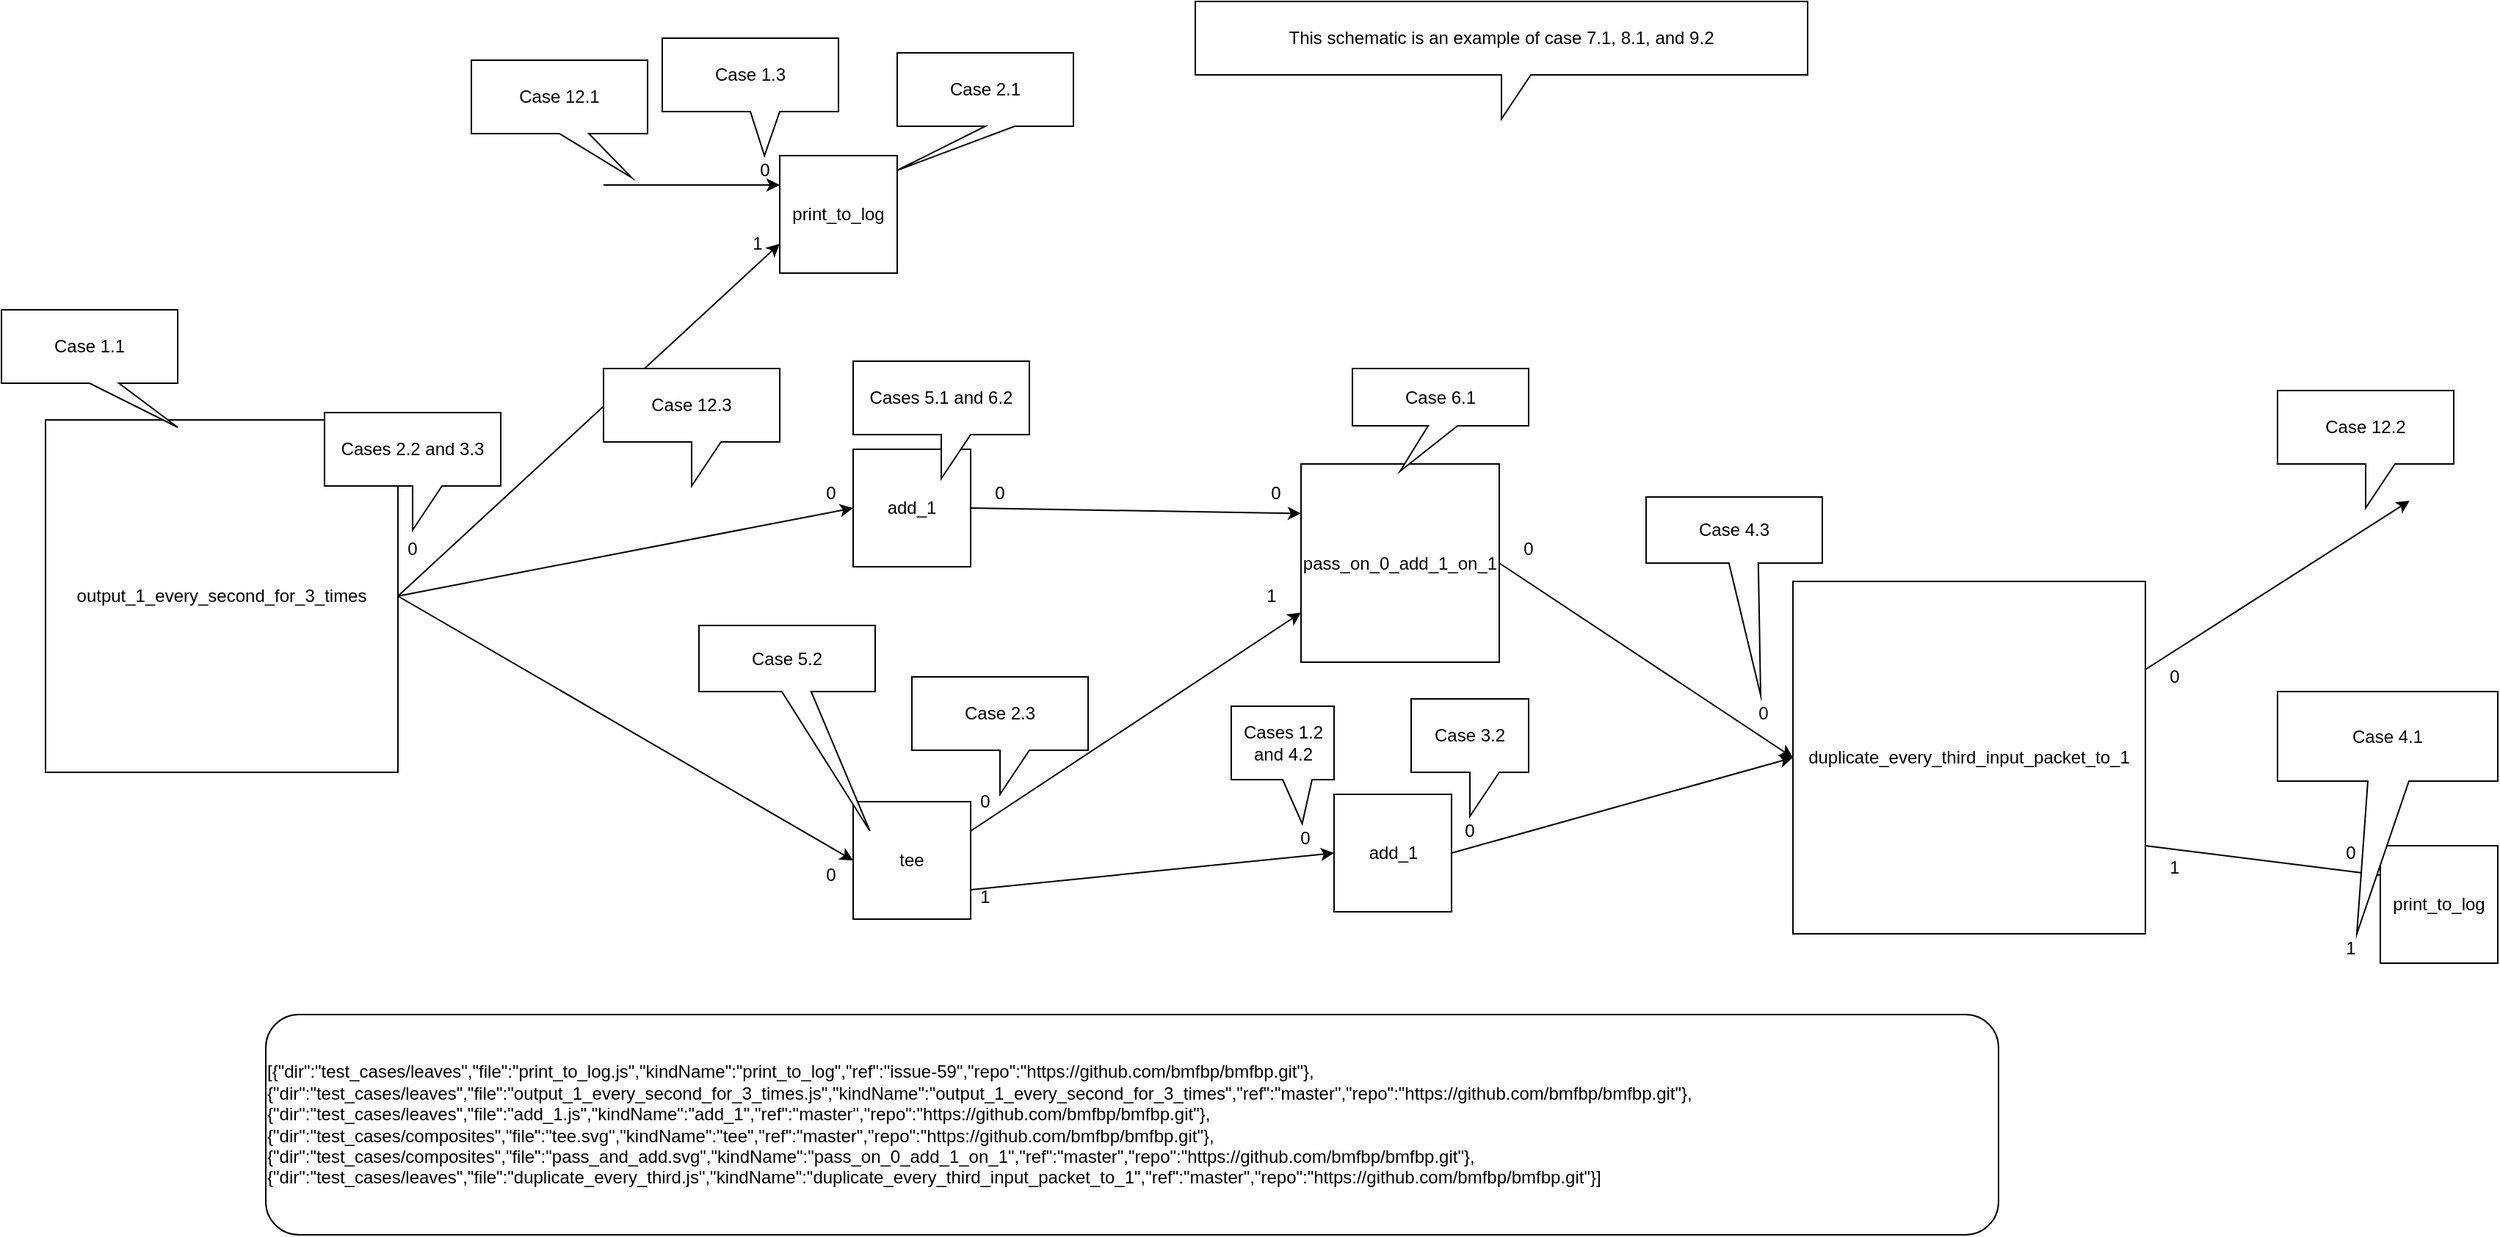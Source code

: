 <mxfile version="10.7.7" type="device"><diagram id="bfi7ot3Z7gwXPceiEGfU" name="top_level"><mxGraphModel dx="2168" dy="659" grid="1" gridSize="10" guides="1" tooltips="1" connect="1" arrows="1" fold="1" page="1" pageScale="1" pageWidth="850" pageHeight="1100" math="0" shadow="0"><root><mxCell id="0"/><mxCell id="1" parent="0"/><mxCell id="NRJXGvWczwdZuvrpRQ3K-1" value="output_1_every_second_for_3_times&lt;br&gt;" style="whiteSpace=wrap;html=1;aspect=fixed;" parent="1" vertex="1"><mxGeometry x="-110" y="315" width="240" height="240" as="geometry"/></mxCell><mxCell id="NRJXGvWczwdZuvrpRQ3K-2" value="print_to_log" style="whiteSpace=wrap;html=1;aspect=fixed;" parent="1" vertex="1"><mxGeometry x="390" y="135" width="80" height="80" as="geometry"/></mxCell><mxCell id="NRJXGvWczwdZuvrpRQ3K-3" value="add_1" style="whiteSpace=wrap;html=1;aspect=fixed;" parent="1" vertex="1"><mxGeometry x="440" y="335" width="80" height="80" as="geometry"/></mxCell><mxCell id="NRJXGvWczwdZuvrpRQ3K-4" value="tee" style="whiteSpace=wrap;html=1;aspect=fixed;" parent="1" vertex="1"><mxGeometry x="440" y="575" width="80" height="80" as="geometry"/></mxCell><mxCell id="NRJXGvWczwdZuvrpRQ3K-5" value="pass_on_0_add_1_on_1" style="whiteSpace=wrap;html=1;aspect=fixed;" parent="1" vertex="1"><mxGeometry x="745" y="345" width="135" height="135" as="geometry"/></mxCell><mxCell id="NRJXGvWczwdZuvrpRQ3K-6" value="add_1" style="whiteSpace=wrap;html=1;aspect=fixed;" parent="1" vertex="1"><mxGeometry x="767.5" y="570" width="80" height="80" as="geometry"/></mxCell><mxCell id="NRJXGvWczwdZuvrpRQ3K-7" value="duplicate_every_third_input_packet_to_1" style="whiteSpace=wrap;html=1;aspect=fixed;" parent="1" vertex="1"><mxGeometry x="1080" y="425" width="240" height="240" as="geometry"/></mxCell><mxCell id="NRJXGvWczwdZuvrpRQ3K-8" value="" style="endArrow=classic;html=1;exitX=1;exitY=0.5;exitDx=0;exitDy=0;entryX=0;entryY=0.75;entryDx=0;entryDy=0;" parent="1" source="NRJXGvWczwdZuvrpRQ3K-1" target="NRJXGvWczwdZuvrpRQ3K-2" edge="1"><mxGeometry width="50" height="50" relative="1" as="geometry"><mxPoint x="130" y="305" as="sourcePoint"/><mxPoint x="180" y="255" as="targetPoint"/></mxGeometry></mxCell><mxCell id="NRJXGvWczwdZuvrpRQ3K-9" value="" style="endArrow=classic;html=1;exitX=1;exitY=0.5;exitDx=0;exitDy=0;entryX=0;entryY=0.5;entryDx=0;entryDy=0;" parent="1" source="NRJXGvWczwdZuvrpRQ3K-1" target="NRJXGvWczwdZuvrpRQ3K-3" edge="1"><mxGeometry width="50" height="50" relative="1" as="geometry"><mxPoint x="140" y="365" as="sourcePoint"/><mxPoint x="250" y="235" as="targetPoint"/></mxGeometry></mxCell><mxCell id="NRJXGvWczwdZuvrpRQ3K-10" value="" style="endArrow=classic;html=1;exitX=1;exitY=0.5;exitDx=0;exitDy=0;entryX=0;entryY=0.5;entryDx=0;entryDy=0;" parent="1" source="NRJXGvWczwdZuvrpRQ3K-1" target="NRJXGvWczwdZuvrpRQ3K-4" edge="1"><mxGeometry width="50" height="50" relative="1" as="geometry"><mxPoint x="150" y="375" as="sourcePoint"/><mxPoint x="260" y="245" as="targetPoint"/></mxGeometry></mxCell><mxCell id="NRJXGvWczwdZuvrpRQ3K-11" value="" style="endArrow=classic;html=1;exitX=1;exitY=0.5;exitDx=0;exitDy=0;entryX=0;entryY=0.25;entryDx=0;entryDy=0;" parent="1" source="NRJXGvWczwdZuvrpRQ3K-3" target="NRJXGvWczwdZuvrpRQ3K-5" edge="1"><mxGeometry width="50" height="50" relative="1" as="geometry"><mxPoint x="160" y="385" as="sourcePoint"/><mxPoint x="270" y="255" as="targetPoint"/></mxGeometry></mxCell><mxCell id="NRJXGvWczwdZuvrpRQ3K-12" value="" style="endArrow=classic;html=1;exitX=1;exitY=0.25;exitDx=0;exitDy=0;entryX=0;entryY=0.75;entryDx=0;entryDy=0;" parent="1" source="NRJXGvWczwdZuvrpRQ3K-4" target="NRJXGvWczwdZuvrpRQ3K-5" edge="1"><mxGeometry width="50" height="50" relative="1" as="geometry"><mxPoint x="170" y="395" as="sourcePoint"/><mxPoint x="280" y="265" as="targetPoint"/></mxGeometry></mxCell><mxCell id="NRJXGvWczwdZuvrpRQ3K-14" value="" style="endArrow=classic;html=1;exitX=1;exitY=0.75;exitDx=0;exitDy=0;entryX=0;entryY=0.5;entryDx=0;entryDy=0;" parent="1" source="NRJXGvWczwdZuvrpRQ3K-4" target="NRJXGvWczwdZuvrpRQ3K-6" edge="1"><mxGeometry width="50" height="50" relative="1" as="geometry"><mxPoint x="180" y="405" as="sourcePoint"/><mxPoint x="290" y="275" as="targetPoint"/></mxGeometry></mxCell><mxCell id="NRJXGvWczwdZuvrpRQ3K-15" value="" style="endArrow=classic;html=1;exitX=1;exitY=0.5;exitDx=0;exitDy=0;entryX=0;entryY=0.5;entryDx=0;entryDy=0;" parent="1" source="NRJXGvWczwdZuvrpRQ3K-6" target="NRJXGvWczwdZuvrpRQ3K-7" edge="1"><mxGeometry width="50" height="50" relative="1" as="geometry"><mxPoint x="190" y="415" as="sourcePoint"/><mxPoint x="300" y="285" as="targetPoint"/></mxGeometry></mxCell><mxCell id="NRJXGvWczwdZuvrpRQ3K-16" value="" style="endArrow=classic;html=1;exitX=1;exitY=0.5;exitDx=0;exitDy=0;entryX=0;entryY=0.5;entryDx=0;entryDy=0;" parent="1" source="NRJXGvWczwdZuvrpRQ3K-5" target="NRJXGvWczwdZuvrpRQ3K-7" edge="1"><mxGeometry width="50" height="50" relative="1" as="geometry"><mxPoint x="200" y="425" as="sourcePoint"/><mxPoint x="310" y="295" as="targetPoint"/></mxGeometry></mxCell><mxCell id="NRJXGvWczwdZuvrpRQ3K-17" value="" style="endArrow=classic;html=1;entryX=0;entryY=0.25;entryDx=0;entryDy=0;" parent="1" target="NRJXGvWczwdZuvrpRQ3K-2" edge="1"><mxGeometry width="50" height="50" relative="1" as="geometry"><mxPoint x="270" y="155" as="sourcePoint"/><mxPoint x="320" y="305" as="targetPoint"/></mxGeometry></mxCell><mxCell id="NRJXGvWczwdZuvrpRQ3K-18" value="" style="endArrow=classic;html=1;exitX=1;exitY=0.25;exitDx=0;exitDy=0;" parent="1" source="NRJXGvWczwdZuvrpRQ3K-7" edge="1"><mxGeometry width="50" height="50" relative="1" as="geometry"><mxPoint x="1200" y="480" as="sourcePoint"/><mxPoint x="1500" y="370" as="targetPoint"/></mxGeometry></mxCell><mxCell id="NRJXGvWczwdZuvrpRQ3K-19" value="Cases 2.2 and 3.3" style="shape=callout;whiteSpace=wrap;html=1;perimeter=calloutPerimeter;" parent="1" vertex="1"><mxGeometry x="80" y="310" width="120" height="80" as="geometry"/></mxCell><mxCell id="NRJXGvWczwdZuvrpRQ3K-20" value="0" style="text;html=1;strokeColor=none;fillColor=none;align=center;verticalAlign=middle;whiteSpace=wrap;rounded=0;" parent="1" vertex="1"><mxGeometry x="120" y="392.5" width="40" height="20" as="geometry"/></mxCell><mxCell id="NRJXGvWczwdZuvrpRQ3K-22" value="0" style="text;html=1;strokeColor=none;fillColor=none;align=center;verticalAlign=middle;whiteSpace=wrap;rounded=0;" parent="1" vertex="1"><mxGeometry x="360" y="135" width="40" height="20" as="geometry"/></mxCell><mxCell id="NRJXGvWczwdZuvrpRQ3K-23" value="1" style="text;html=1;strokeColor=none;fillColor=none;align=center;verticalAlign=middle;whiteSpace=wrap;rounded=0;" parent="1" vertex="1"><mxGeometry x="355" y="185" width="40" height="20" as="geometry"/></mxCell><mxCell id="NRJXGvWczwdZuvrpRQ3K-24" value="0" style="text;html=1;strokeColor=none;fillColor=none;align=center;verticalAlign=middle;whiteSpace=wrap;rounded=0;" parent="1" vertex="1"><mxGeometry x="405" y="355" width="40" height="20" as="geometry"/></mxCell><mxCell id="NRJXGvWczwdZuvrpRQ3K-25" value="0" style="text;html=1;strokeColor=none;fillColor=none;align=center;verticalAlign=middle;whiteSpace=wrap;rounded=0;" parent="1" vertex="1"><mxGeometry x="405" y="615" width="40" height="20" as="geometry"/></mxCell><mxCell id="NRJXGvWczwdZuvrpRQ3K-26" value="0" style="text;html=1;strokeColor=none;fillColor=none;align=center;verticalAlign=middle;whiteSpace=wrap;rounded=0;" parent="1" vertex="1"><mxGeometry x="520" y="355" width="40" height="20" as="geometry"/></mxCell><mxCell id="NRJXGvWczwdZuvrpRQ3K-28" value="0" style="text;html=1;strokeColor=none;fillColor=none;align=center;verticalAlign=middle;whiteSpace=wrap;rounded=0;" parent="1" vertex="1"><mxGeometry x="707.5" y="355" width="40" height="20" as="geometry"/></mxCell><mxCell id="NRJXGvWczwdZuvrpRQ3K-29" value="1" style="text;html=1;strokeColor=none;fillColor=none;align=center;verticalAlign=middle;whiteSpace=wrap;rounded=0;" parent="1" vertex="1"><mxGeometry x="705" y="425" width="40" height="20" as="geometry"/></mxCell><mxCell id="NRJXGvWczwdZuvrpRQ3K-30" value="0" style="text;html=1;strokeColor=none;fillColor=none;align=center;verticalAlign=middle;whiteSpace=wrap;rounded=0;" parent="1" vertex="1"><mxGeometry x="727.5" y="590" width="40" height="20" as="geometry"/></mxCell><mxCell id="NRJXGvWczwdZuvrpRQ3K-31" value="0" style="text;html=1;strokeColor=none;fillColor=none;align=center;verticalAlign=middle;whiteSpace=wrap;rounded=0;" parent="1" vertex="1"><mxGeometry x="1040" y="505" width="40" height="20" as="geometry"/></mxCell><mxCell id="NRJXGvWczwdZuvrpRQ3K-32" value="0" style="text;html=1;strokeColor=none;fillColor=none;align=center;verticalAlign=middle;whiteSpace=wrap;rounded=0;" parent="1" vertex="1"><mxGeometry x="1320" y="480" width="40" height="20" as="geometry"/></mxCell><mxCell id="NRJXGvWczwdZuvrpRQ3K-33" value="0" style="text;html=1;strokeColor=none;fillColor=none;align=center;verticalAlign=middle;whiteSpace=wrap;rounded=0;" parent="1" vertex="1"><mxGeometry x="510" y="565" width="40" height="20" as="geometry"/></mxCell><mxCell id="NRJXGvWczwdZuvrpRQ3K-34" value="1" style="text;html=1;strokeColor=none;fillColor=none;align=center;verticalAlign=middle;whiteSpace=wrap;rounded=0;" parent="1" vertex="1"><mxGeometry x="510" y="630" width="40" height="20" as="geometry"/></mxCell><mxCell id="NRJXGvWczwdZuvrpRQ3K-35" value="0" style="text;html=1;strokeColor=none;fillColor=none;align=center;verticalAlign=middle;whiteSpace=wrap;rounded=0;" parent="1" vertex="1"><mxGeometry x="880" y="392.5" width="40" height="20" as="geometry"/></mxCell><mxCell id="NRJXGvWczwdZuvrpRQ3K-36" value="0" style="text;html=1;strokeColor=none;fillColor=none;align=center;verticalAlign=middle;whiteSpace=wrap;rounded=0;" parent="1" vertex="1"><mxGeometry x="840" y="585" width="40" height="20" as="geometry"/></mxCell><mxCell id="NRJXGvWczwdZuvrpRQ3K-41" value="Case 1.3" style="shape=callout;whiteSpace=wrap;html=1;perimeter=calloutPerimeter;position2=0.58;" parent="1" vertex="1"><mxGeometry x="310" y="55" width="120" height="80" as="geometry"/></mxCell><mxCell id="NRJXGvWczwdZuvrpRQ3K-42" value="Cases 5.1 and 6.2" style="shape=callout;whiteSpace=wrap;html=1;perimeter=calloutPerimeter;" parent="1" vertex="1"><mxGeometry x="440" y="275" width="120" height="80" as="geometry"/></mxCell><mxCell id="NRJXGvWczwdZuvrpRQ3K-43" value="Case 6.1" style="shape=callout;whiteSpace=wrap;html=1;perimeter=calloutPerimeter;position2=0.27;size=31;position=0.43;" parent="1" vertex="1"><mxGeometry x="780" y="280" width="120" height="70" as="geometry"/></mxCell><mxCell id="NRJXGvWczwdZuvrpRQ3K-48" value="Case 2.3" style="shape=callout;whiteSpace=wrap;html=1;perimeter=calloutPerimeter;" parent="1" vertex="1"><mxGeometry x="480" y="490" width="120" height="80" as="geometry"/></mxCell><mxCell id="NRJXGvWczwdZuvrpRQ3K-49" value="Case 4.3" style="shape=callout;whiteSpace=wrap;html=1;perimeter=calloutPerimeter;position2=0.65;size=90;position=0.47;" parent="1" vertex="1"><mxGeometry x="980" y="367.5" width="120" height="135" as="geometry"/></mxCell><mxCell id="NRJXGvWczwdZuvrpRQ3K-50" value="Case 12.2" style="shape=callout;whiteSpace=wrap;html=1;perimeter=calloutPerimeter;" parent="1" vertex="1"><mxGeometry x="1410" y="295" width="120" height="80" as="geometry"/></mxCell><mxCell id="NRJXGvWczwdZuvrpRQ3K-51" value="Case 3.2" style="shape=callout;whiteSpace=wrap;html=1;perimeter=calloutPerimeter;" parent="1" vertex="1"><mxGeometry x="820" y="505" width="80" height="80" as="geometry"/></mxCell><mxCell id="NRJXGvWczwdZuvrpRQ3K-52" value="Cases 1.2 and 4.2" style="shape=callout;whiteSpace=wrap;html=1;perimeter=calloutPerimeter;position2=0.69;" parent="1" vertex="1"><mxGeometry x="697.5" y="510" width="70" height="80" as="geometry"/></mxCell><mxCell id="NRJXGvWczwdZuvrpRQ3K-53" value="Case 2.1" style="shape=callout;whiteSpace=wrap;html=1;perimeter=calloutPerimeter;position2=0;" parent="1" vertex="1"><mxGeometry x="470" y="65" width="120" height="80" as="geometry"/></mxCell><mxCell id="NRJXGvWczwdZuvrpRQ3K-54" value="Case 1.1" style="shape=callout;whiteSpace=wrap;html=1;perimeter=calloutPerimeter;position2=1;" parent="1" vertex="1"><mxGeometry x="-140" y="240" width="120" height="80" as="geometry"/></mxCell><mxCell id="NRJXGvWczwdZuvrpRQ3K-55" value="Case 5.2" style="shape=callout;whiteSpace=wrap;html=1;perimeter=calloutPerimeter;position2=0.97;size=95;position=0.47;" parent="1" vertex="1"><mxGeometry x="335" y="455" width="120" height="140" as="geometry"/></mxCell><mxCell id="tJGofLO4-1wJqjlKG3Ck-1" value="" style="endArrow=classic;html=1;exitX=1;exitY=0.75;exitDx=0;exitDy=0;entryX=0;entryY=0.25;entryDx=0;entryDy=0;" parent="1" source="NRJXGvWczwdZuvrpRQ3K-7" target="MRTRVSrtLiIarcK8Xgjy-1" edge="1"><mxGeometry width="50" height="50" relative="1" as="geometry"><mxPoint x="1170" y="455" as="sourcePoint"/><mxPoint x="1260" y="490" as="targetPoint"/></mxGeometry></mxCell><mxCell id="tJGofLO4-1wJqjlKG3Ck-2" value="1" style="text;html=1;strokeColor=none;fillColor=none;align=center;verticalAlign=middle;whiteSpace=wrap;rounded=0;" parent="1" vertex="1"><mxGeometry x="1320" y="610" width="40" height="20" as="geometry"/></mxCell><mxCell id="tJGofLO4-1wJqjlKG3Ck-3" value="This schematic is an example of case 7.1, 8.1, and 9.2" style="shape=callout;whiteSpace=wrap;html=1;perimeter=calloutPerimeter;" parent="1" vertex="1"><mxGeometry x="673" y="30" width="417" height="80" as="geometry"/></mxCell><mxCell id="B9Avv00YjJwunNK8ib1e-2" value="&lt;div style=&quot;text-align: left&quot;&gt;&lt;div&gt;&lt;div&gt;&lt;span&gt;[{&quot;dir&quot;:&quot;test_cases/leaves&quot;,&quot;file&quot;:&quot;print_to_log.js&quot;,&quot;kindName&quot;:&quot;print_to_log&quot;,&quot;ref&quot;:&quot;issue-59&quot;,&quot;repo&quot;:&quot;https://github.com/bmfbp/bmfbp.git&quot;},{&quot;dir&quot;:&quot;test_cases/leaves&quot;,&quot;file&quot;:&quot;output_1_every_second_for_3_times.js&quot;,&quot;kindName&quot;:&quot;output_1_every_second_for_3_times&quot;,&quot;ref&quot;:&quot;master&quot;,&quot;repo&quot;:&quot;https://github.com/bmfbp/bmfbp.git&quot;},{&quot;dir&quot;:&quot;test_cases/leaves&quot;,&quot;file&quot;:&quot;add_1.js&quot;,&quot;kindName&quot;:&quot;add_1&quot;,&quot;ref&quot;:&quot;master&quot;,&quot;repo&quot;:&quot;https://github.com/bmfbp/bmfbp.git&quot;},{&quot;dir&quot;:&quot;test_cases/composites&quot;,&quot;file&quot;:&quot;tee.svg&quot;,&quot;kindName&quot;:&quot;tee&quot;,&quot;ref&quot;:&quot;master&quot;,&quot;repo&quot;:&quot;https://github.com/bmfbp/bmfbp.git&quot;},{&quot;dir&quot;:&quot;test_cases/composites&quot;,&quot;file&quot;:&quot;pass_and_add.svg&quot;,&quot;kindName&quot;:&quot;pass_on_0_add_1_on_1&quot;,&quot;ref&quot;:&quot;master&quot;,&quot;repo&quot;:&quot;https://github.com/bmfbp/bmfbp.git&quot;},{&quot;dir&quot;:&quot;test_cases/leaves&quot;,&quot;file&quot;:&quot;duplicate_every_third.js&quot;,&quot;kindName&quot;:&quot;duplicate_every_third_input_packet_to_1&quot;,&quot;ref&quot;:&quot;master&quot;,&quot;repo&quot;:&quot;https://github.com/bmfbp/bmfbp.git&quot;}]&lt;/span&gt;&lt;br&gt;&lt;/div&gt;&lt;/div&gt;&lt;/div&gt;" style="rounded=1;whiteSpace=wrap;html=1;" parent="1" vertex="1"><mxGeometry x="40" y="720" width="1180" height="150" as="geometry"/></mxCell><mxCell id="MRTRVSrtLiIarcK8Xgjy-1" value="print_to_log" style="whiteSpace=wrap;html=1;aspect=fixed;" parent="1" vertex="1"><mxGeometry x="1480" y="605" width="80" height="80" as="geometry"/></mxCell><mxCell id="MRTRVSrtLiIarcK8Xgjy-4" value="0" style="text;html=1;strokeColor=none;fillColor=none;align=center;verticalAlign=middle;whiteSpace=wrap;rounded=0;" parent="1" vertex="1"><mxGeometry x="1440" y="600" width="40" height="20" as="geometry"/></mxCell><mxCell id="C4F0MhAgEu-zzoDrlbFV-3" value="1" style="text;html=1;strokeColor=none;fillColor=none;align=center;verticalAlign=middle;whiteSpace=wrap;rounded=0;" parent="1" vertex="1"><mxGeometry x="1440" y="665" width="40" height="20" as="geometry"/></mxCell><mxCell id="C4F0MhAgEu-zzoDrlbFV-9" value="Case 4.1" style="shape=callout;whiteSpace=wrap;html=1;perimeter=calloutPerimeter;position2=0.36;base=28;size=104;position=0.41;" parent="1" vertex="1"><mxGeometry x="1410" y="500" width="150" height="165" as="geometry"/></mxCell><mxCell id="C4F0MhAgEu-zzoDrlbFV-11" value="Case 12.3" style="shape=callout;whiteSpace=wrap;html=1;perimeter=calloutPerimeter;" parent="1" vertex="1"><mxGeometry x="270" y="280" width="120" height="80" as="geometry"/></mxCell><mxCell id="C4F0MhAgEu-zzoDrlbFV-12" value="Case 12.1" style="shape=callout;whiteSpace=wrap;html=1;perimeter=calloutPerimeter;position2=0.91;" parent="1" vertex="1"><mxGeometry x="180" y="70" width="120" height="80" as="geometry"/></mxCell></root></mxGraphModel></diagram><diagram id="FOrRKGNIfV7Tx-poJaM_" name="pass_and_add"><mxGraphModel dx="1318" dy="659" grid="1" gridSize="10" guides="1" tooltips="1" connect="1" arrows="1" fold="1" page="1" pageScale="1" pageWidth="850" pageHeight="1100" math="0" shadow="0"><root><mxCell id="eHPkrANHil4e0qtogQEL-0"/><mxCell id="eHPkrANHil4e0qtogQEL-1" parent="eHPkrANHil4e0qtogQEL-0"/><mxCell id="WKBqvB5rsNNDateaZ7_p-0" value="0" style="ellipse;whiteSpace=wrap;html=1;" parent="eHPkrANHil4e0qtogQEL-1" vertex="1"><mxGeometry x="60" y="170" width="120" height="80" as="geometry"/></mxCell><mxCell id="WKBqvB5rsNNDateaZ7_p-1" value="0" style="ellipse;whiteSpace=wrap;html=1;" parent="eHPkrANHil4e0qtogQEL-1" vertex="1"><mxGeometry x="460" y="220" width="120" height="80" as="geometry"/></mxCell><mxCell id="WKBqvB5rsNNDateaZ7_p-2" value="1" style="ellipse;whiteSpace=wrap;html=1;" parent="eHPkrANHil4e0qtogQEL-1" vertex="1"><mxGeometry x="50" y="350" width="120" height="80" as="geometry"/></mxCell><mxCell id="WKBqvB5rsNNDateaZ7_p-3" value="" style="endArrow=classic;html=1;exitX=1;exitY=0.5;exitDx=0;exitDy=0;entryX=0;entryY=0.5;entryDx=0;entryDy=0;" parent="eHPkrANHil4e0qtogQEL-1" source="WKBqvB5rsNNDateaZ7_p-0" target="WKBqvB5rsNNDateaZ7_p-1" edge="1"><mxGeometry width="50" height="50" relative="1" as="geometry"><mxPoint x="240" y="270" as="sourcePoint"/><mxPoint x="290" y="220" as="targetPoint"/></mxGeometry></mxCell><mxCell id="WKBqvB5rsNNDateaZ7_p-4" value="" style="endArrow=classic;html=1;exitX=1;exitY=0.5;exitDx=0;exitDy=0;entryX=0;entryY=0.5;entryDx=0;entryDy=0;" parent="eHPkrANHil4e0qtogQEL-1" source="WKBqvB5rsNNDateaZ7_p-2" target="z7sMjuyCmmmEwNH9pUuV-0" edge="1"><mxGeometry width="50" height="50" relative="1" as="geometry"><mxPoint x="280" y="430" as="sourcePoint"/><mxPoint x="330" y="380" as="targetPoint"/></mxGeometry></mxCell><mxCell id="z7sMjuyCmmmEwNH9pUuV-0" value="add_1" style="whiteSpace=wrap;html=1;aspect=fixed;" parent="eHPkrANHil4e0qtogQEL-1" vertex="1"><mxGeometry x="260" y="350" width="80" height="80" as="geometry"/></mxCell><mxCell id="z7sMjuyCmmmEwNH9pUuV-1" value="" style="endArrow=classic;html=1;exitX=1;exitY=0.5;exitDx=0;exitDy=0;entryX=0;entryY=0.5;entryDx=0;entryDy=0;" parent="eHPkrANHil4e0qtogQEL-1" source="z7sMjuyCmmmEwNH9pUuV-0" target="WKBqvB5rsNNDateaZ7_p-1" edge="1"><mxGeometry width="50" height="50" relative="1" as="geometry"><mxPoint x="170" y="440" as="sourcePoint"/><mxPoint x="270" y="400" as="targetPoint"/></mxGeometry></mxCell><mxCell id="oXBLC228xRZMuWICyNE6-0" value="0" style="text;html=1;strokeColor=none;fillColor=none;align=center;verticalAlign=middle;whiteSpace=wrap;rounded=0;" parent="eHPkrANHil4e0qtogQEL-1" vertex="1"><mxGeometry x="220" y="370" width="40" height="20" as="geometry"/></mxCell><mxCell id="oXBLC228xRZMuWICyNE6-1" value="0" style="text;html=1;strokeColor=none;fillColor=none;align=center;verticalAlign=middle;whiteSpace=wrap;rounded=0;" parent="eHPkrANHil4e0qtogQEL-1" vertex="1"><mxGeometry x="340" y="390" width="40" height="20" as="geometry"/></mxCell><mxCell id="N9RP_E0_D6XSAxSwVMu6-0" value="This schematic is an example of cases 7.2 and 8.3" style="shape=callout;whiteSpace=wrap;html=1;perimeter=calloutPerimeter;" parent="eHPkrANHil4e0qtogQEL-1" vertex="1"><mxGeometry x="130" y="40" width="350" height="80" as="geometry"/></mxCell><mxCell id="DY0FtGH49vYVT4g2i1qI-0" value="2" style="ellipse;whiteSpace=wrap;html=1;" parent="eHPkrANHil4e0qtogQEL-1" vertex="1"><mxGeometry x="50" y="520" width="120" height="80" as="geometry"/></mxCell><mxCell id="DY0FtGH49vYVT4g2i1qI-1" value="" style="endArrow=classic;html=1;exitX=1;exitY=0.5;exitDx=0;exitDy=0;" parent="eHPkrANHil4e0qtogQEL-1" source="DY0FtGH49vYVT4g2i1qI-0" edge="1"><mxGeometry width="50" height="50" relative="1" as="geometry"><mxPoint x="200" y="530" as="sourcePoint"/><mxPoint x="270" y="560" as="targetPoint"/></mxGeometry></mxCell><mxCell id="RnvoBDETYGZa3Z54wdF--0" value="Case 10.1" style="shape=callout;whiteSpace=wrap;html=1;perimeter=calloutPerimeter;" parent="eHPkrANHil4e0qtogQEL-1" vertex="1"><mxGeometry x="80" y="470" width="120" height="80" as="geometry"/></mxCell><mxCell id="RnvoBDETYGZa3Z54wdF--1" value="Case 10.2" style="shape=callout;whiteSpace=wrap;html=1;perimeter=calloutPerimeter;" parent="eHPkrANHil4e0qtogQEL-1" vertex="1"><mxGeometry x="90" y="290" width="120" height="80" as="geometry"/></mxCell><mxCell id="RnvoBDETYGZa3Z54wdF--2" value="Case 11.3" style="shape=callout;whiteSpace=wrap;html=1;perimeter=calloutPerimeter;" parent="eHPkrANHil4e0qtogQEL-1" vertex="1"><mxGeometry x="460" y="160" width="120" height="80" as="geometry"/></mxCell><mxCell id="Ic3c_-cwYdHC_zv_Ow5j-0" value="&lt;div style=&quot;text-align: left&quot;&gt;&lt;span&gt;[{&quot;dir&quot;:&quot;test_cases/leaves&quot;,&quot;file&quot;:&quot;add_1.js&quot;,&quot;kindName&quot;:&quot;add_1&quot;,&quot;ref&quot;:&quot;master&quot;,&quot;repo&quot;:&quot;https://github.com/bmfbp/bmfbp.git&quot;}]&lt;/span&gt;&lt;br&gt;&lt;/div&gt;" style="rounded=1;whiteSpace=wrap;html=1;" parent="eHPkrANHil4e0qtogQEL-1" vertex="1"><mxGeometry x="30" y="660" width="880" height="80" as="geometry"/></mxCell></root></mxGraphModel></diagram><diagram id="XmqeQNBX9w9GUCgs-sJK" name="tee"><mxGraphModel dx="1318" dy="659" grid="1" gridSize="10" guides="1" tooltips="1" connect="1" arrows="1" fold="1" page="1" pageScale="1" pageWidth="850" pageHeight="1100" math="0" shadow="0"><root><mxCell id="9AMaKV0gwoYFQHHu85xH-0"/><mxCell id="9AMaKV0gwoYFQHHu85xH-1" parent="9AMaKV0gwoYFQHHu85xH-0"/><mxCell id="9AMaKV0gwoYFQHHu85xH-2" value="0" style="ellipse;whiteSpace=wrap;html=1;" parent="9AMaKV0gwoYFQHHu85xH-1" vertex="1"><mxGeometry x="70" y="290" width="120" height="80" as="geometry"/></mxCell><mxCell id="9AMaKV0gwoYFQHHu85xH-3" value="0" style="ellipse;whiteSpace=wrap;html=1;" parent="9AMaKV0gwoYFQHHu85xH-1" vertex="1"><mxGeometry x="360" y="210" width="120" height="80" as="geometry"/></mxCell><mxCell id="9AMaKV0gwoYFQHHu85xH-4" value="1" style="ellipse;whiteSpace=wrap;html=1;" parent="9AMaKV0gwoYFQHHu85xH-1" vertex="1"><mxGeometry x="360" y="390" width="120" height="80" as="geometry"/></mxCell><mxCell id="9AMaKV0gwoYFQHHu85xH-5" value="This schematic is an example of cases 7.3, 8.2, and 9.1" style="shape=callout;whiteSpace=wrap;html=1;perimeter=calloutPerimeter;" parent="9AMaKV0gwoYFQHHu85xH-1" vertex="1"><mxGeometry x="100" y="60" width="350" height="80" as="geometry"/></mxCell><mxCell id="9AMaKV0gwoYFQHHu85xH-6" value="" style="endArrow=classic;html=1;exitX=1;exitY=0.5;exitDx=0;exitDy=0;entryX=0;entryY=0.5;entryDx=0;entryDy=0;" parent="9AMaKV0gwoYFQHHu85xH-1" source="9AMaKV0gwoYFQHHu85xH-2" target="9AMaKV0gwoYFQHHu85xH-3" edge="1"><mxGeometry width="50" height="50" relative="1" as="geometry"><mxPoint x="240" y="280" as="sourcePoint"/><mxPoint x="290" y="230" as="targetPoint"/></mxGeometry></mxCell><mxCell id="9AMaKV0gwoYFQHHu85xH-7" value="" style="endArrow=classic;html=1;exitX=1;exitY=0.5;exitDx=0;exitDy=0;entryX=0;entryY=0.5;entryDx=0;entryDy=0;" parent="9AMaKV0gwoYFQHHu85xH-1" source="9AMaKV0gwoYFQHHu85xH-2" target="9AMaKV0gwoYFQHHu85xH-4" edge="1"><mxGeometry width="50" height="50" relative="1" as="geometry"><mxPoint x="280" y="440" as="sourcePoint"/><mxPoint x="330" y="390" as="targetPoint"/></mxGeometry></mxCell><mxCell id="xiF6pcd9TbrPeUZBtR9e-0" value="2" style="ellipse;whiteSpace=wrap;html=1;" parent="9AMaKV0gwoYFQHHu85xH-1" vertex="1"><mxGeometry x="370" y="570" width="120" height="80" as="geometry"/></mxCell><mxCell id="dCErJKbWw8KG20HPjGbV-0" value="" style="endArrow=classic;html=1;exitX=1;exitY=0.5;exitDx=0;exitDy=0;" parent="9AMaKV0gwoYFQHHu85xH-1" edge="1"><mxGeometry width="50" height="50" relative="1" as="geometry"><mxPoint x="270" y="609.5" as="sourcePoint"/><mxPoint x="370" y="609.5" as="targetPoint"/></mxGeometry></mxCell><mxCell id="4wkykLL5SV90Uv0i2Lww-0" value="Case 10.3" style="shape=callout;whiteSpace=wrap;html=1;perimeter=calloutPerimeter;" parent="9AMaKV0gwoYFQHHu85xH-1" vertex="1"><mxGeometry x="90" y="230" width="120" height="80" as="geometry"/></mxCell><mxCell id="4wkykLL5SV90Uv0i2Lww-1" value="Case 11.1" style="shape=callout;whiteSpace=wrap;html=1;perimeter=calloutPerimeter;" parent="9AMaKV0gwoYFQHHu85xH-1" vertex="1"><mxGeometry x="400" y="510" width="120" height="80" as="geometry"/></mxCell><mxCell id="4wkykLL5SV90Uv0i2Lww-2" value="Case 11.2" style="shape=callout;whiteSpace=wrap;html=1;perimeter=calloutPerimeter;" parent="9AMaKV0gwoYFQHHu85xH-1" vertex="1"><mxGeometry x="390" y="330" width="120" height="80" as="geometry"/></mxCell></root></mxGraphModel></diagram></mxfile>